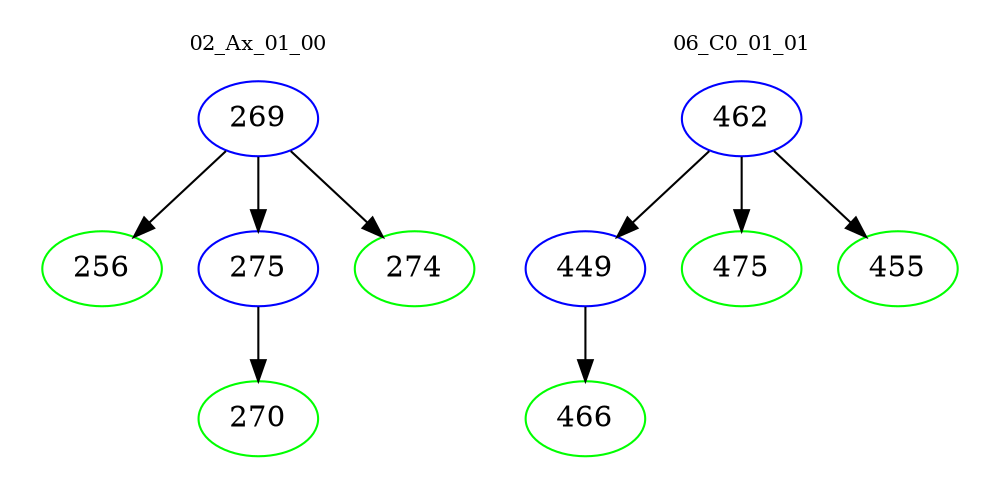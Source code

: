 digraph{
subgraph cluster_0 {
color = white
label = "02_Ax_01_00";
fontsize=10;
T0_269 [label="269", color="blue"]
T0_269 -> T0_256 [color="black"]
T0_256 [label="256", color="green"]
T0_269 -> T0_275 [color="black"]
T0_275 [label="275", color="blue"]
T0_275 -> T0_270 [color="black"]
T0_270 [label="270", color="green"]
T0_269 -> T0_274 [color="black"]
T0_274 [label="274", color="green"]
}
subgraph cluster_1 {
color = white
label = "06_C0_01_01";
fontsize=10;
T1_462 [label="462", color="blue"]
T1_462 -> T1_449 [color="black"]
T1_449 [label="449", color="blue"]
T1_449 -> T1_466 [color="black"]
T1_466 [label="466", color="green"]
T1_462 -> T1_475 [color="black"]
T1_475 [label="475", color="green"]
T1_462 -> T1_455 [color="black"]
T1_455 [label="455", color="green"]
}
}
